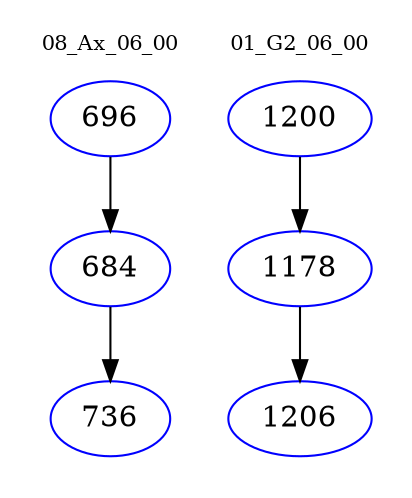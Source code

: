 digraph{
subgraph cluster_0 {
color = white
label = "08_Ax_06_00";
fontsize=10;
T0_696 [label="696", color="blue"]
T0_696 -> T0_684 [color="black"]
T0_684 [label="684", color="blue"]
T0_684 -> T0_736 [color="black"]
T0_736 [label="736", color="blue"]
}
subgraph cluster_1 {
color = white
label = "01_G2_06_00";
fontsize=10;
T1_1200 [label="1200", color="blue"]
T1_1200 -> T1_1178 [color="black"]
T1_1178 [label="1178", color="blue"]
T1_1178 -> T1_1206 [color="black"]
T1_1206 [label="1206", color="blue"]
}
}
